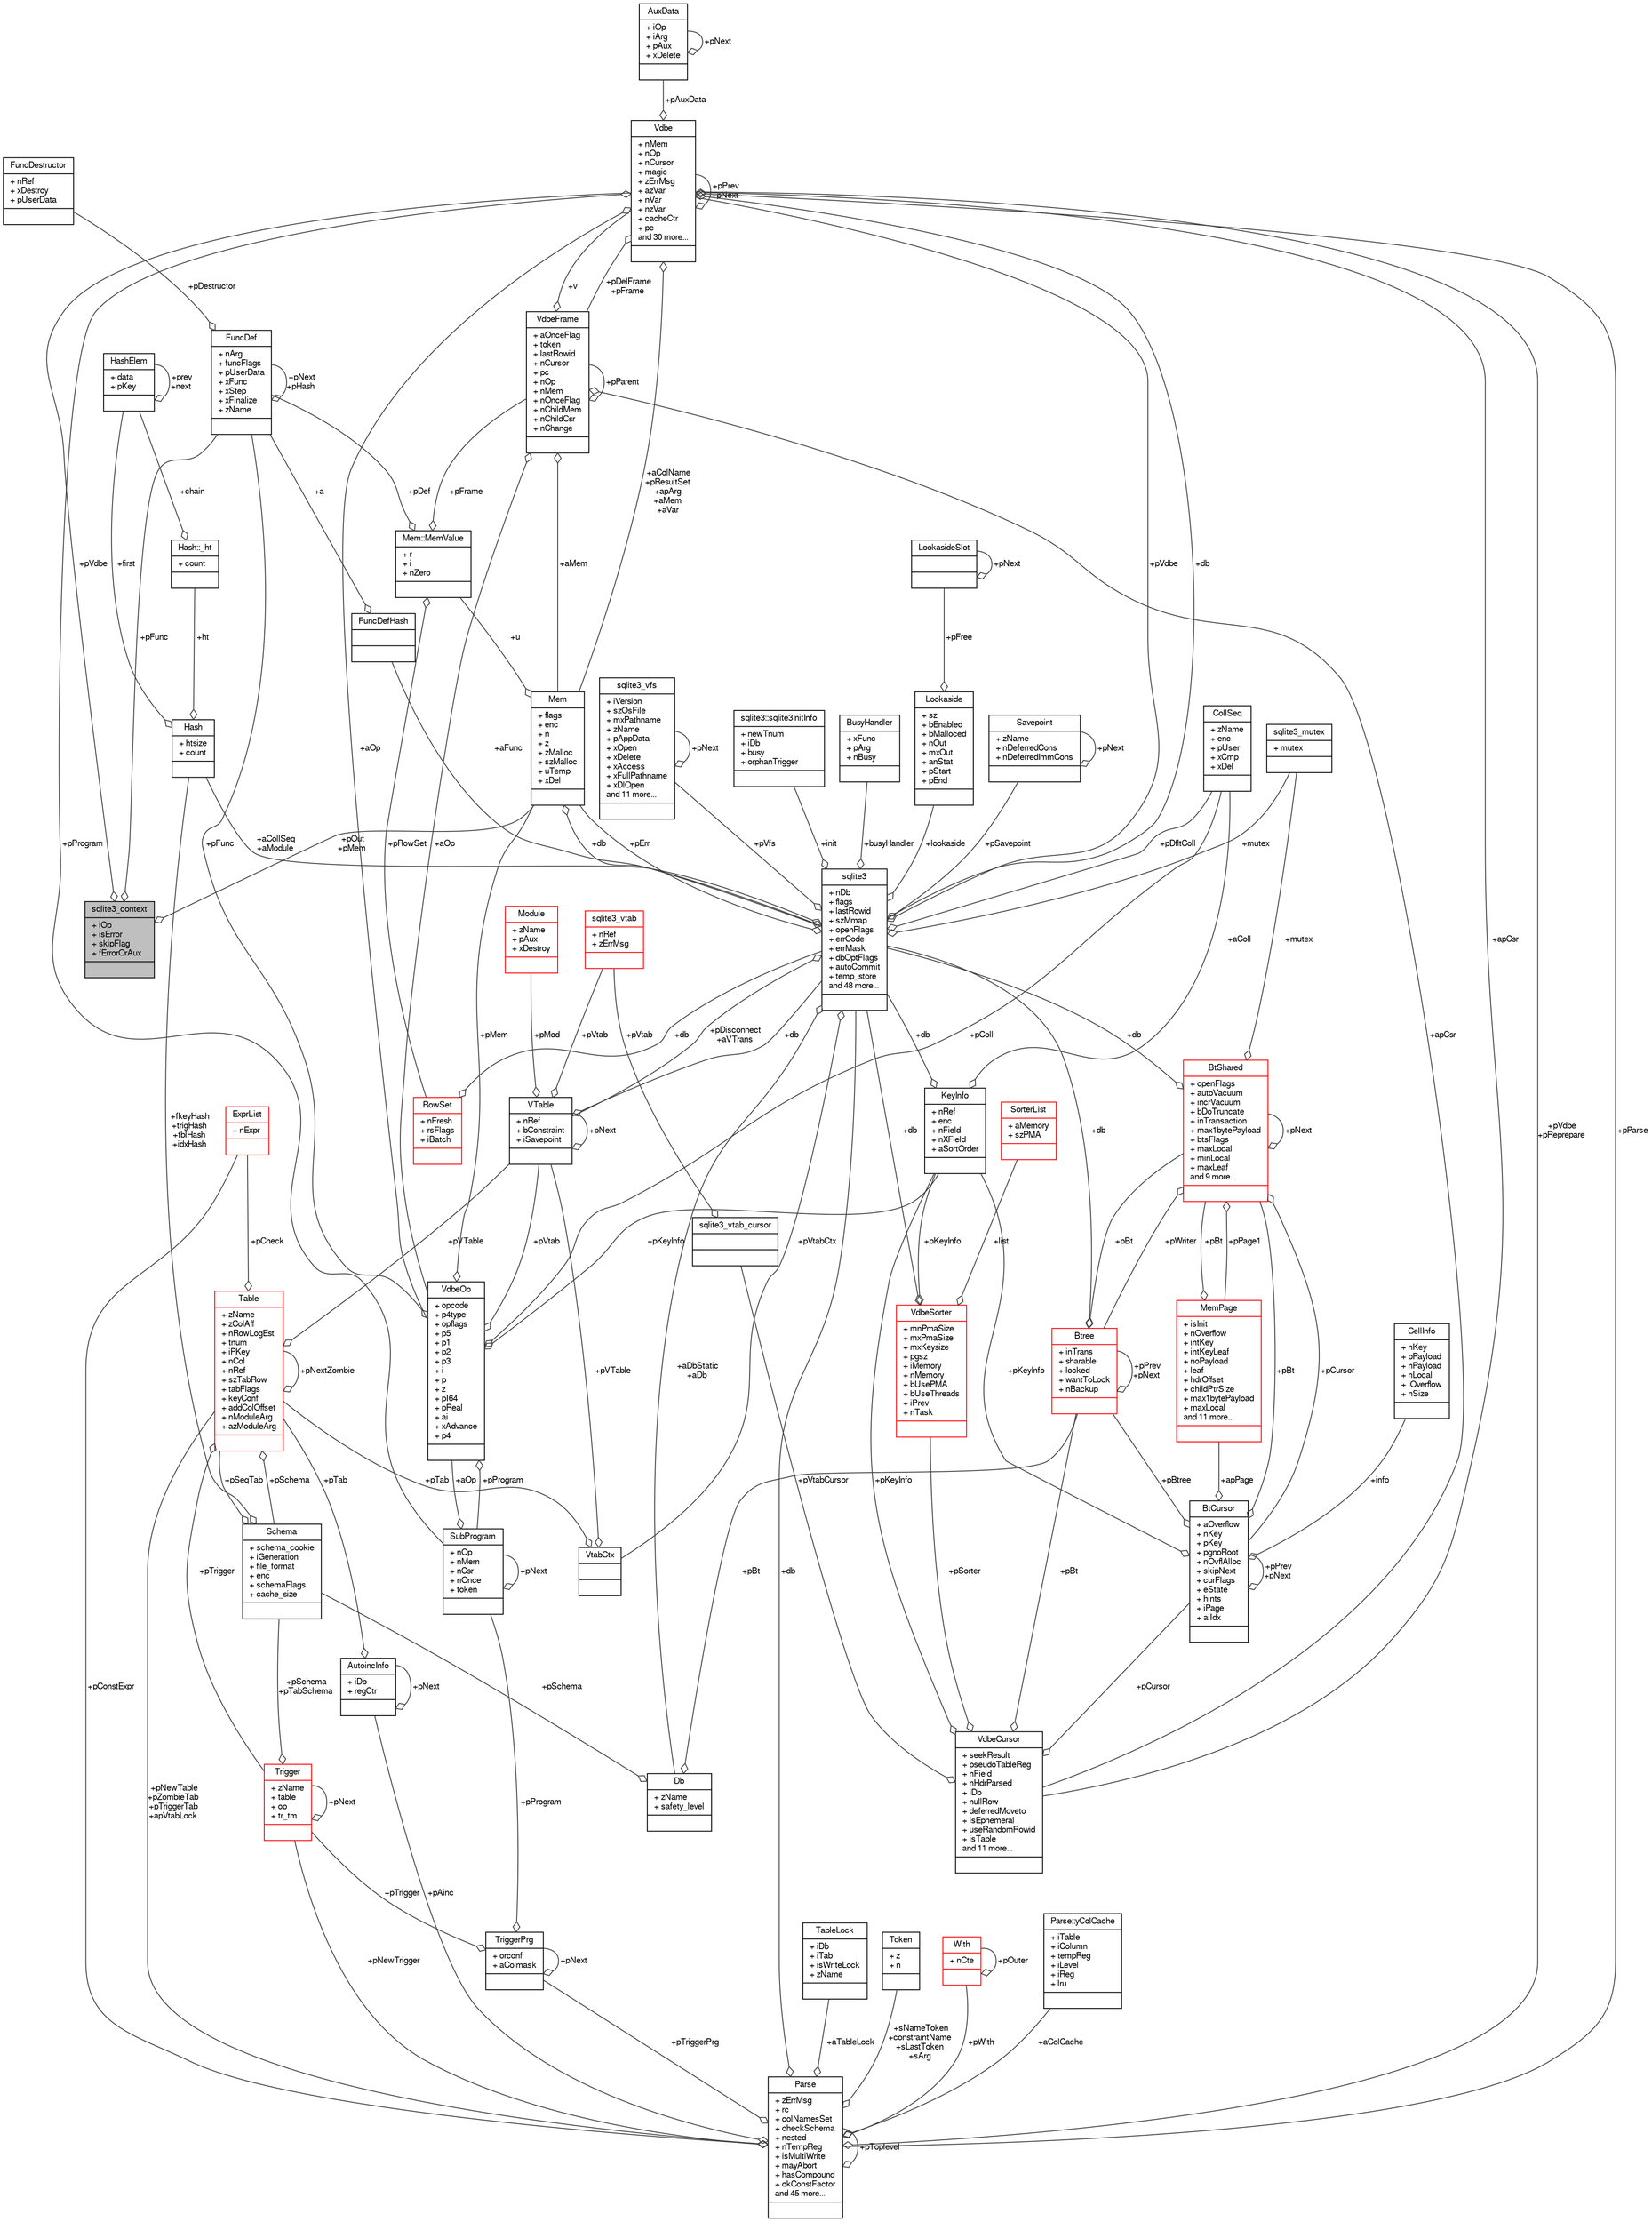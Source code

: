 digraph "sqlite3_context"
{
  edge [fontname="FreeSans",fontsize="10",labelfontname="FreeSans",labelfontsize="10"];
  node [fontname="FreeSans",fontsize="10",shape=record];
  Node1 [label="{sqlite3_context\n|+ iOp\l+ isError\l+ skipFlag\l+ fErrorOrAux\l|}",height=0.2,width=0.4,color="black", fillcolor="grey75", style="filled", fontcolor="black"];
  Node2 -> Node1 [color="grey25",fontsize="10",style="solid",label=" +pVdbe" ,arrowhead="odiamond",fontname="FreeSans"];
  Node2 [label="{Vdbe\n|+ nMem\l+ nOp\l+ nCursor\l+ magic\l+ zErrMsg\l+ azVar\l+ nVar\l+ nzVar\l+ cacheCtr\l+ pc\land 30 more...\l|}",height=0.2,width=0.4,color="black", fillcolor="white", style="filled",URL="$structVdbe.html"];
  Node2 -> Node2 [color="grey25",fontsize="10",style="solid",label=" +pPrev\n+pNext" ,arrowhead="odiamond",fontname="FreeSans"];
  Node3 -> Node2 [color="grey25",fontsize="10",style="solid",label=" +aColName\n+pResultSet\n+apArg\n+aMem\n+aVar" ,arrowhead="odiamond",fontname="FreeSans"];
  Node3 [label="{Mem\n|+ flags\l+ enc\l+ n\l+ z\l+ zMalloc\l+ szMalloc\l+ uTemp\l+ xDel\l|}",height=0.2,width=0.4,color="black", fillcolor="white", style="filled",URL="$structMem.html"];
  Node4 -> Node3 [color="grey25",fontsize="10",style="solid",label=" +u" ,arrowhead="odiamond",fontname="FreeSans"];
  Node4 [label="{Mem::MemValue\n|+ r\l+ i\l+ nZero\l|}",height=0.2,width=0.4,color="black", fillcolor="white", style="filled",URL="$unionMem_1_1MemValue.html"];
  Node5 -> Node4 [color="grey25",fontsize="10",style="solid",label=" +pFrame" ,arrowhead="odiamond",fontname="FreeSans"];
  Node5 [label="{VdbeFrame\n|+ aOnceFlag\l+ token\l+ lastRowid\l+ nCursor\l+ pc\l+ nOp\l+ nMem\l+ nOnceFlag\l+ nChildMem\l+ nChildCsr\l+ nChange\l|}",height=0.2,width=0.4,color="black", fillcolor="white", style="filled",URL="$structVdbeFrame.html"];
  Node3 -> Node5 [color="grey25",fontsize="10",style="solid",label=" +aMem" ,arrowhead="odiamond",fontname="FreeSans"];
  Node2 -> Node5 [color="grey25",fontsize="10",style="solid",label=" +v" ,arrowhead="odiamond",fontname="FreeSans"];
  Node5 -> Node5 [color="grey25",fontsize="10",style="solid",label=" +pParent" ,arrowhead="odiamond",fontname="FreeSans"];
  Node6 -> Node5 [color="grey25",fontsize="10",style="solid",label=" +apCsr" ,arrowhead="odiamond",fontname="FreeSans"];
  Node6 [label="{VdbeCursor\n|+ seekResult\l+ pseudoTableReg\l+ nField\l+ nHdrParsed\l+ iDb\l+ nullRow\l+ deferredMoveto\l+ isEphemeral\l+ useRandomRowid\l+ isTable\land 11 more...\l|}",height=0.2,width=0.4,color="black", fillcolor="white", style="filled",URL="$structVdbeCursor.html"];
  Node7 -> Node6 [color="grey25",fontsize="10",style="solid",label=" +pCursor" ,arrowhead="odiamond",fontname="FreeSans"];
  Node7 [label="{BtCursor\n|+ aOverflow\l+ nKey\l+ pKey\l+ pgnoRoot\l+ nOvflAlloc\l+ skipNext\l+ curFlags\l+ eState\l+ hints\l+ iPage\l+ aiIdx\l|}",height=0.2,width=0.4,color="black", fillcolor="white", style="filled",URL="$structBtCursor.html"];
  Node7 -> Node7 [color="grey25",fontsize="10",style="solid",label=" +pPrev\n+pNext" ,arrowhead="odiamond",fontname="FreeSans"];
  Node8 -> Node7 [color="grey25",fontsize="10",style="solid",label=" +info" ,arrowhead="odiamond",fontname="FreeSans"];
  Node8 [label="{CellInfo\n|+ nKey\l+ pPayload\l+ nPayload\l+ nLocal\l+ iOverflow\l+ nSize\l|}",height=0.2,width=0.4,color="black", fillcolor="white", style="filled",URL="$structCellInfo.html"];
  Node9 -> Node7 [color="grey25",fontsize="10",style="solid",label=" +pBt" ,arrowhead="odiamond",fontname="FreeSans"];
  Node9 [label="{BtShared\n|+ openFlags\l+ autoVacuum\l+ incrVacuum\l+ bDoTruncate\l+ inTransaction\l+ max1bytePayload\l+ btsFlags\l+ maxLocal\l+ minLocal\l+ maxLeaf\land 9 more...\l|}",height=0.2,width=0.4,color="red", fillcolor="white", style="filled",URL="$structBtShared.html"];
  Node7 -> Node9 [color="grey25",fontsize="10",style="solid",label=" +pCursor" ,arrowhead="odiamond",fontname="FreeSans"];
  Node9 -> Node9 [color="grey25",fontsize="10",style="solid",label=" +pNext" ,arrowhead="odiamond",fontname="FreeSans"];
  Node10 -> Node9 [color="grey25",fontsize="10",style="solid",label=" +db" ,arrowhead="odiamond",fontname="FreeSans"];
  Node10 [label="{sqlite3\n|+ nDb\l+ flags\l+ lastRowid\l+ szMmap\l+ openFlags\l+ errCode\l+ errMask\l+ dbOptFlags\l+ autoCommit\l+ temp_store\land 48 more...\l|}",height=0.2,width=0.4,color="black", fillcolor="white", style="filled",URL="$structsqlite3.html"];
  Node3 -> Node10 [color="grey25",fontsize="10",style="solid",label=" +pErr" ,arrowhead="odiamond",fontname="FreeSans"];
  Node2 -> Node10 [color="grey25",fontsize="10",style="solid",label=" +pVdbe" ,arrowhead="odiamond",fontname="FreeSans"];
  Node11 -> Node10 [color="grey25",fontsize="10",style="solid",label=" +pSavepoint" ,arrowhead="odiamond",fontname="FreeSans"];
  Node11 [label="{Savepoint\n|+ zName\l+ nDeferredCons\l+ nDeferredImmCons\l|}",height=0.2,width=0.4,color="black", fillcolor="white", style="filled",URL="$structSavepoint.html"];
  Node11 -> Node11 [color="grey25",fontsize="10",style="solid",label=" +pNext" ,arrowhead="odiamond",fontname="FreeSans"];
  Node12 -> Node10 [color="grey25",fontsize="10",style="solid",label=" +aFunc" ,arrowhead="odiamond",fontname="FreeSans"];
  Node12 [label="{FuncDefHash\n||}",height=0.2,width=0.4,color="black", fillcolor="white", style="filled",URL="$structFuncDefHash.html"];
  Node13 -> Node12 [color="grey25",fontsize="10",style="solid",label=" +a" ,arrowhead="odiamond",fontname="FreeSans"];
  Node13 [label="{FuncDef\n|+ nArg\l+ funcFlags\l+ pUserData\l+ xFunc\l+ xStep\l+ xFinalize\l+ zName\l|}",height=0.2,width=0.4,color="black", fillcolor="white", style="filled",URL="$structFuncDef.html"];
  Node14 -> Node13 [color="grey25",fontsize="10",style="solid",label=" +pDestructor" ,arrowhead="odiamond",fontname="FreeSans"];
  Node14 [label="{FuncDestructor\n|+ nRef\l+ xDestroy\l+ pUserData\l|}",height=0.2,width=0.4,color="black", fillcolor="white", style="filled",URL="$structFuncDestructor.html"];
  Node13 -> Node13 [color="grey25",fontsize="10",style="solid",label=" +pNext\n+pHash" ,arrowhead="odiamond",fontname="FreeSans"];
  Node15 -> Node10 [color="grey25",fontsize="10",style="solid",label=" +lookaside" ,arrowhead="odiamond",fontname="FreeSans"];
  Node15 [label="{Lookaside\n|+ sz\l+ bEnabled\l+ bMalloced\l+ nOut\l+ mxOut\l+ anStat\l+ pStart\l+ pEnd\l|}",height=0.2,width=0.4,color="black", fillcolor="white", style="filled",URL="$structLookaside.html"];
  Node16 -> Node15 [color="grey25",fontsize="10",style="solid",label=" +pFree" ,arrowhead="odiamond",fontname="FreeSans"];
  Node16 [label="{LookasideSlot\n||}",height=0.2,width=0.4,color="black", fillcolor="white", style="filled",URL="$structLookasideSlot.html"];
  Node16 -> Node16 [color="grey25",fontsize="10",style="solid",label=" +pNext" ,arrowhead="odiamond",fontname="FreeSans"];
  Node17 -> Node10 [color="grey25",fontsize="10",style="solid",label=" +mutex" ,arrowhead="odiamond",fontname="FreeSans"];
  Node17 [label="{sqlite3_mutex\n|+ mutex\l|}",height=0.2,width=0.4,color="black", fillcolor="white", style="filled",URL="$structsqlite3__mutex.html"];
  Node18 -> Node10 [color="grey25",fontsize="10",style="solid",label=" +pVfs" ,arrowhead="odiamond",fontname="FreeSans"];
  Node18 [label="{sqlite3_vfs\n|+ iVersion\l+ szOsFile\l+ mxPathname\l+ zName\l+ pAppData\l+ xOpen\l+ xDelete\l+ xAccess\l+ xFullPathname\l+ xDlOpen\land 11 more...\l|}",height=0.2,width=0.4,color="black", fillcolor="white", style="filled",URL="$structsqlite3__vfs.html"];
  Node18 -> Node18 [color="grey25",fontsize="10",style="solid",label=" +pNext" ,arrowhead="odiamond",fontname="FreeSans"];
  Node19 -> Node10 [color="grey25",fontsize="10",style="solid",label=" +init" ,arrowhead="odiamond",fontname="FreeSans"];
  Node19 [label="{sqlite3::sqlite3InitInfo\n|+ newTnum\l+ iDb\l+ busy\l+ orphanTrigger\l|}",height=0.2,width=0.4,color="black", fillcolor="white", style="filled",URL="$structsqlite3_1_1sqlite3InitInfo.html"];
  Node20 -> Node10 [color="grey25",fontsize="10",style="solid",label=" +busyHandler" ,arrowhead="odiamond",fontname="FreeSans"];
  Node20 [label="{BusyHandler\n|+ xFunc\l+ pArg\l+ nBusy\l|}",height=0.2,width=0.4,color="black", fillcolor="white", style="filled",URL="$structBusyHandler.html"];
  Node21 -> Node10 [color="grey25",fontsize="10",style="solid",label=" +pVtabCtx" ,arrowhead="odiamond",fontname="FreeSans"];
  Node21 [label="{VtabCtx\n||}",height=0.2,width=0.4,color="black", fillcolor="white", style="filled",URL="$structVtabCtx.html"];
  Node22 -> Node21 [color="grey25",fontsize="10",style="solid",label=" +pVTable" ,arrowhead="odiamond",fontname="FreeSans"];
  Node22 [label="{VTable\n|+ nRef\l+ bConstraint\l+ iSavepoint\l|}",height=0.2,width=0.4,color="black", fillcolor="white", style="filled",URL="$structVTable.html"];
  Node10 -> Node22 [color="grey25",fontsize="10",style="solid",label=" +db" ,arrowhead="odiamond",fontname="FreeSans"];
  Node22 -> Node22 [color="grey25",fontsize="10",style="solid",label=" +pNext" ,arrowhead="odiamond",fontname="FreeSans"];
  Node23 -> Node22 [color="grey25",fontsize="10",style="solid",label=" +pMod" ,arrowhead="odiamond",fontname="FreeSans"];
  Node23 [label="{Module\n|+ zName\l+ pAux\l+ xDestroy\l|}",height=0.2,width=0.4,color="red", fillcolor="white", style="filled",URL="$structModule.html"];
  Node25 -> Node22 [color="grey25",fontsize="10",style="solid",label=" +pVtab" ,arrowhead="odiamond",fontname="FreeSans"];
  Node25 [label="{sqlite3_vtab\n|+ nRef\l+ zErrMsg\l|}",height=0.2,width=0.4,color="red", fillcolor="white", style="filled",URL="$structsqlite3__vtab.html"];
  Node26 -> Node21 [color="grey25",fontsize="10",style="solid",label=" +pTab" ,arrowhead="odiamond",fontname="FreeSans"];
  Node26 [label="{Table\n|+ zName\l+ zColAff\l+ nRowLogEst\l+ tnum\l+ iPKey\l+ nCol\l+ nRef\l+ szTabRow\l+ tabFlags\l+ keyConf\l+ addColOffset\l+ nModuleArg\l+ azModuleArg\l|}",height=0.2,width=0.4,color="red", fillcolor="white", style="filled",URL="$structTable.html"];
  Node27 -> Node26 [color="grey25",fontsize="10",style="solid",label=" +pSchema" ,arrowhead="odiamond",fontname="FreeSans"];
  Node27 [label="{Schema\n|+ schema_cookie\l+ iGeneration\l+ file_format\l+ enc\l+ schemaFlags\l+ cache_size\l|}",height=0.2,width=0.4,color="black", fillcolor="white", style="filled",URL="$structSchema.html"];
  Node26 -> Node27 [color="grey25",fontsize="10",style="solid",label=" +pSeqTab" ,arrowhead="odiamond",fontname="FreeSans"];
  Node28 -> Node27 [color="grey25",fontsize="10",style="solid",label=" +fkeyHash\n+trigHash\n+tblHash\n+idxHash" ,arrowhead="odiamond",fontname="FreeSans"];
  Node28 [label="{Hash\n|+ htsize\l+ count\l|}",height=0.2,width=0.4,color="black", fillcolor="white", style="filled",URL="$structHash.html"];
  Node29 -> Node28 [color="grey25",fontsize="10",style="solid",label=" +ht" ,arrowhead="odiamond",fontname="FreeSans"];
  Node29 [label="{Hash::_ht\n|+ count\l|}",height=0.2,width=0.4,color="black", fillcolor="white", style="filled",URL="$structHash_1_1__ht.html"];
  Node30 -> Node29 [color="grey25",fontsize="10",style="solid",label=" +chain" ,arrowhead="odiamond",fontname="FreeSans"];
  Node30 [label="{HashElem\n|+ data\l+ pKey\l|}",height=0.2,width=0.4,color="black", fillcolor="white", style="filled",URL="$structHashElem.html"];
  Node30 -> Node30 [color="grey25",fontsize="10",style="solid",label=" +prev\n+next" ,arrowhead="odiamond",fontname="FreeSans"];
  Node30 -> Node28 [color="grey25",fontsize="10",style="solid",label=" +first" ,arrowhead="odiamond",fontname="FreeSans"];
  Node22 -> Node26 [color="grey25",fontsize="10",style="solid",label=" +pVTable" ,arrowhead="odiamond",fontname="FreeSans"];
  Node26 -> Node26 [color="grey25",fontsize="10",style="solid",label=" +pNextZombie" ,arrowhead="odiamond",fontname="FreeSans"];
  Node50 -> Node26 [color="grey25",fontsize="10",style="solid",label=" +pTrigger" ,arrowhead="odiamond",fontname="FreeSans"];
  Node50 [label="{Trigger\n|+ zName\l+ table\l+ op\l+ tr_tm\l|}",height=0.2,width=0.4,color="red", fillcolor="white", style="filled",URL="$structTrigger.html"];
  Node27 -> Node50 [color="grey25",fontsize="10",style="solid",label=" +pSchema\n+pTabSchema" ,arrowhead="odiamond",fontname="FreeSans"];
  Node50 -> Node50 [color="grey25",fontsize="10",style="solid",label=" +pNext" ,arrowhead="odiamond",fontname="FreeSans"];
  Node36 -> Node26 [color="grey25",fontsize="10",style="solid",label=" +pCheck" ,arrowhead="odiamond",fontname="FreeSans"];
  Node36 [label="{ExprList\n|+ nExpr\l|}",height=0.2,width=0.4,color="red", fillcolor="white", style="filled",URL="$structExprList.html"];
  Node47 -> Node10 [color="grey25",fontsize="10",style="solid",label=" +pDfltColl" ,arrowhead="odiamond",fontname="FreeSans"];
  Node47 [label="{CollSeq\n|+ zName\l+ enc\l+ pUser\l+ xCmp\l+ xDel\l|}",height=0.2,width=0.4,color="black", fillcolor="white", style="filled",URL="$structCollSeq.html"];
  Node22 -> Node10 [color="grey25",fontsize="10",style="solid",label=" +pDisconnect\n+aVTrans" ,arrowhead="odiamond",fontname="FreeSans"];
  Node53 -> Node10 [color="grey25",fontsize="10",style="solid",label=" +aDbStatic\n+aDb" ,arrowhead="odiamond",fontname="FreeSans"];
  Node53 [label="{Db\n|+ zName\l+ safety_level\l|}",height=0.2,width=0.4,color="black", fillcolor="white", style="filled",URL="$structDb.html"];
  Node27 -> Node53 [color="grey25",fontsize="10",style="solid",label=" +pSchema" ,arrowhead="odiamond",fontname="FreeSans"];
  Node54 -> Node53 [color="grey25",fontsize="10",style="solid",label=" +pBt" ,arrowhead="odiamond",fontname="FreeSans"];
  Node54 [label="{Btree\n|+ inTrans\l+ sharable\l+ locked\l+ wantToLock\l+ nBackup\l|}",height=0.2,width=0.4,color="red", fillcolor="white", style="filled",URL="$structBtree.html"];
  Node9 -> Node54 [color="grey25",fontsize="10",style="solid",label=" +pBt" ,arrowhead="odiamond",fontname="FreeSans"];
  Node10 -> Node54 [color="grey25",fontsize="10",style="solid",label=" +db" ,arrowhead="odiamond",fontname="FreeSans"];
  Node54 -> Node54 [color="grey25",fontsize="10",style="solid",label=" +pPrev\n+pNext" ,arrowhead="odiamond",fontname="FreeSans"];
  Node28 -> Node10 [color="grey25",fontsize="10",style="solid",label=" +aCollSeq\n+aModule" ,arrowhead="odiamond",fontname="FreeSans"];
  Node17 -> Node9 [color="grey25",fontsize="10",style="solid",label=" +mutex" ,arrowhead="odiamond",fontname="FreeSans"];
  Node57 -> Node9 [color="grey25",fontsize="10",style="solid",label=" +pPage1" ,arrowhead="odiamond",fontname="FreeSans"];
  Node57 [label="{MemPage\n|+ isInit\l+ nOverflow\l+ intKey\l+ intKeyLeaf\l+ noPayload\l+ leaf\l+ hdrOffset\l+ childPtrSize\l+ max1bytePayload\l+ maxLocal\land 11 more...\l|}",height=0.2,width=0.4,color="red", fillcolor="white", style="filled",URL="$structMemPage.html"];
  Node9 -> Node57 [color="grey25",fontsize="10",style="solid",label=" +pBt" ,arrowhead="odiamond",fontname="FreeSans"];
  Node54 -> Node9 [color="grey25",fontsize="10",style="solid",label=" +pWriter" ,arrowhead="odiamond",fontname="FreeSans"];
  Node57 -> Node7 [color="grey25",fontsize="10",style="solid",label=" +apPage" ,arrowhead="odiamond",fontname="FreeSans"];
  Node46 -> Node7 [color="grey25",fontsize="10",style="solid",label=" +pKeyInfo" ,arrowhead="odiamond",fontname="FreeSans"];
  Node46 [label="{KeyInfo\n|+ nRef\l+ enc\l+ nField\l+ nXField\l+ aSortOrder\l|}",height=0.2,width=0.4,color="black", fillcolor="white", style="filled",URL="$structKeyInfo.html"];
  Node10 -> Node46 [color="grey25",fontsize="10",style="solid",label=" +db" ,arrowhead="odiamond",fontname="FreeSans"];
  Node47 -> Node46 [color="grey25",fontsize="10",style="solid",label=" +aColl" ,arrowhead="odiamond",fontname="FreeSans"];
  Node54 -> Node7 [color="grey25",fontsize="10",style="solid",label=" +pBtree" ,arrowhead="odiamond",fontname="FreeSans"];
  Node68 -> Node6 [color="grey25",fontsize="10",style="solid",label=" +pVtabCursor" ,arrowhead="odiamond",fontname="FreeSans"];
  Node68 [label="{sqlite3_vtab_cursor\n||}",height=0.2,width=0.4,color="black", fillcolor="white", style="filled",URL="$structsqlite3__vtab__cursor.html"];
  Node25 -> Node68 [color="grey25",fontsize="10",style="solid",label=" +pVtab" ,arrowhead="odiamond",fontname="FreeSans"];
  Node69 -> Node6 [color="grey25",fontsize="10",style="solid",label=" +pSorter" ,arrowhead="odiamond",fontname="FreeSans"];
  Node69 [label="{VdbeSorter\n|+ mnPmaSize\l+ mxPmaSize\l+ mxKeysize\l+ pgsz\l+ iMemory\l+ nMemory\l+ bUsePMA\l+ bUseThreads\l+ iPrev\l+ nTask\l|}",height=0.2,width=0.4,color="red", fillcolor="white", style="filled",URL="$structVdbeSorter.html"];
  Node70 -> Node69 [color="grey25",fontsize="10",style="solid",label=" +list" ,arrowhead="odiamond",fontname="FreeSans"];
  Node70 [label="{SorterList\n|+ aMemory\l+ szPMA\l|}",height=0.2,width=0.4,color="red", fillcolor="white", style="filled",URL="$structSorterList.html"];
  Node10 -> Node69 [color="grey25",fontsize="10",style="solid",label=" +db" ,arrowhead="odiamond",fontname="FreeSans"];
  Node46 -> Node69 [color="grey25",fontsize="10",style="solid",label=" +pKeyInfo" ,arrowhead="odiamond",fontname="FreeSans"];
  Node46 -> Node6 [color="grey25",fontsize="10",style="solid",label=" +pKeyInfo" ,arrowhead="odiamond",fontname="FreeSans"];
  Node54 -> Node6 [color="grey25",fontsize="10",style="solid",label=" +pBt" ,arrowhead="odiamond",fontname="FreeSans"];
  Node79 -> Node5 [color="grey25",fontsize="10",style="solid",label=" +aOp" ,arrowhead="odiamond",fontname="FreeSans"];
  Node79 [label="{VdbeOp\n|+ opcode\l+ p4type\l+ opflags\l+ p5\l+ p1\l+ p2\l+ p3\l+ i\l+ p\l+ z\l+ pI64\l+ pReal\l+ ai\l+ xAdvance\l+ p4\l|}",height=0.2,width=0.4,color="black", fillcolor="white", style="filled",URL="$structVdbeOp.html"];
  Node3 -> Node79 [color="grey25",fontsize="10",style="solid",label=" +pMem" ,arrowhead="odiamond",fontname="FreeSans"];
  Node47 -> Node79 [color="grey25",fontsize="10",style="solid",label=" +pColl" ,arrowhead="odiamond",fontname="FreeSans"];
  Node22 -> Node79 [color="grey25",fontsize="10",style="solid",label=" +pVtab" ,arrowhead="odiamond",fontname="FreeSans"];
  Node80 -> Node79 [color="grey25",fontsize="10",style="solid",label=" +pProgram" ,arrowhead="odiamond",fontname="FreeSans"];
  Node80 [label="{SubProgram\n|+ nOp\l+ nMem\l+ nCsr\l+ nOnce\l+ token\l|}",height=0.2,width=0.4,color="black", fillcolor="white", style="filled",URL="$structSubProgram.html"];
  Node80 -> Node80 [color="grey25",fontsize="10",style="solid",label=" +pNext" ,arrowhead="odiamond",fontname="FreeSans"];
  Node79 -> Node80 [color="grey25",fontsize="10",style="solid",label=" +aOp" ,arrowhead="odiamond",fontname="FreeSans"];
  Node46 -> Node79 [color="grey25",fontsize="10",style="solid",label=" +pKeyInfo" ,arrowhead="odiamond",fontname="FreeSans"];
  Node13 -> Node79 [color="grey25",fontsize="10",style="solid",label=" +pFunc" ,arrowhead="odiamond",fontname="FreeSans"];
  Node81 -> Node4 [color="grey25",fontsize="10",style="solid",label=" +pRowSet" ,arrowhead="odiamond",fontname="FreeSans"];
  Node81 [label="{RowSet\n|+ nFresh\l+ rsFlags\l+ iBatch\l|}",height=0.2,width=0.4,color="red", fillcolor="white", style="filled",URL="$structRowSet.html"];
  Node10 -> Node81 [color="grey25",fontsize="10",style="solid",label=" +db" ,arrowhead="odiamond",fontname="FreeSans"];
  Node13 -> Node4 [color="grey25",fontsize="10",style="solid",label=" +pDef" ,arrowhead="odiamond",fontname="FreeSans"];
  Node10 -> Node3 [color="grey25",fontsize="10",style="solid",label=" +db" ,arrowhead="odiamond",fontname="FreeSans"];
  Node10 -> Node2 [color="grey25",fontsize="10",style="solid",label=" +db" ,arrowhead="odiamond",fontname="FreeSans"];
  Node5 -> Node2 [color="grey25",fontsize="10",style="solid",label=" +pDelFrame\n+pFrame" ,arrowhead="odiamond",fontname="FreeSans"];
  Node84 -> Node2 [color="grey25",fontsize="10",style="solid",label=" +pAuxData" ,arrowhead="odiamond",fontname="FreeSans"];
  Node84 [label="{AuxData\n|+ iOp\l+ iArg\l+ pAux\l+ xDelete\l|}",height=0.2,width=0.4,color="black", fillcolor="white", style="filled",URL="$structAuxData.html"];
  Node84 -> Node84 [color="grey25",fontsize="10",style="solid",label=" +pNext" ,arrowhead="odiamond",fontname="FreeSans"];
  Node80 -> Node2 [color="grey25",fontsize="10",style="solid",label=" +pProgram" ,arrowhead="odiamond",fontname="FreeSans"];
  Node6 -> Node2 [color="grey25",fontsize="10",style="solid",label=" +apCsr" ,arrowhead="odiamond",fontname="FreeSans"];
  Node85 -> Node2 [color="grey25",fontsize="10",style="solid",label=" +pParse" ,arrowhead="odiamond",fontname="FreeSans"];
  Node85 [label="{Parse\n|+ zErrMsg\l+ rc\l+ colNamesSet\l+ checkSchema\l+ nested\l+ nTempReg\l+ isMultiWrite\l+ mayAbort\l+ hasCompound\l+ okConstFactor\land 45 more...\l|}",height=0.2,width=0.4,color="black", fillcolor="white", style="filled",URL="$structParse.html"];
  Node2 -> Node85 [color="grey25",fontsize="10",style="solid",label=" +pVdbe\n+pReprepare" ,arrowhead="odiamond",fontname="FreeSans"];
  Node10 -> Node85 [color="grey25",fontsize="10",style="solid",label=" +db" ,arrowhead="odiamond",fontname="FreeSans"];
  Node86 -> Node85 [color="grey25",fontsize="10",style="solid",label=" +aTableLock" ,arrowhead="odiamond",fontname="FreeSans"];
  Node86 [label="{TableLock\n|+ iDb\l+ iTab\l+ isWriteLock\l+ zName\l|}",height=0.2,width=0.4,color="black", fillcolor="white", style="filled",URL="$structTableLock.html"];
  Node52 -> Node85 [color="grey25",fontsize="10",style="solid",label=" +sNameToken\n+constraintName\n+sLastToken\n+sArg" ,arrowhead="odiamond",fontname="FreeSans"];
  Node52 [label="{Token\n|+ z\l+ n\l|}",height=0.2,width=0.4,color="black", fillcolor="white", style="filled",URL="$structToken.html"];
  Node39 -> Node85 [color="grey25",fontsize="10",style="solid",label=" +pWith" ,arrowhead="odiamond",fontname="FreeSans"];
  Node39 [label="{With\n|+ nCte\l|}",height=0.2,width=0.4,color="red", fillcolor="white", style="filled",URL="$structWith.html"];
  Node39 -> Node39 [color="grey25",fontsize="10",style="solid",label=" +pOuter" ,arrowhead="odiamond",fontname="FreeSans"];
  Node87 -> Node85 [color="grey25",fontsize="10",style="solid",label=" +aColCache" ,arrowhead="odiamond",fontname="FreeSans"];
  Node87 [label="{Parse::yColCache\n|+ iTable\l+ iColumn\l+ tempReg\l+ iLevel\l+ iReg\l+ lru\l|}",height=0.2,width=0.4,color="black", fillcolor="white", style="filled",URL="$structParse_1_1yColCache.html"];
  Node26 -> Node85 [color="grey25",fontsize="10",style="solid",label=" +pNewTable\n+pZombieTab\n+pTriggerTab\n+apVtabLock" ,arrowhead="odiamond",fontname="FreeSans"];
  Node50 -> Node85 [color="grey25",fontsize="10",style="solid",label=" +pNewTrigger" ,arrowhead="odiamond",fontname="FreeSans"];
  Node88 -> Node85 [color="grey25",fontsize="10",style="solid",label=" +pTriggerPrg" ,arrowhead="odiamond",fontname="FreeSans"];
  Node88 [label="{TriggerPrg\n|+ orconf\l+ aColmask\l|}",height=0.2,width=0.4,color="black", fillcolor="white", style="filled",URL="$structTriggerPrg.html"];
  Node80 -> Node88 [color="grey25",fontsize="10",style="solid",label=" +pProgram" ,arrowhead="odiamond",fontname="FreeSans"];
  Node50 -> Node88 [color="grey25",fontsize="10",style="solid",label=" +pTrigger" ,arrowhead="odiamond",fontname="FreeSans"];
  Node88 -> Node88 [color="grey25",fontsize="10",style="solid",label=" +pNext" ,arrowhead="odiamond",fontname="FreeSans"];
  Node89 -> Node85 [color="grey25",fontsize="10",style="solid",label=" +pAinc" ,arrowhead="odiamond",fontname="FreeSans"];
  Node89 [label="{AutoincInfo\n|+ iDb\l+ regCtr\l|}",height=0.2,width=0.4,color="black", fillcolor="white", style="filled",URL="$structAutoincInfo.html"];
  Node26 -> Node89 [color="grey25",fontsize="10",style="solid",label=" +pTab" ,arrowhead="odiamond",fontname="FreeSans"];
  Node89 -> Node89 [color="grey25",fontsize="10",style="solid",label=" +pNext" ,arrowhead="odiamond",fontname="FreeSans"];
  Node36 -> Node85 [color="grey25",fontsize="10",style="solid",label=" +pConstExpr" ,arrowhead="odiamond",fontname="FreeSans"];
  Node85 -> Node85 [color="grey25",fontsize="10",style="solid",label=" +pToplevel" ,arrowhead="odiamond",fontname="FreeSans"];
  Node79 -> Node2 [color="grey25",fontsize="10",style="solid",label=" +aOp" ,arrowhead="odiamond",fontname="FreeSans"];
  Node3 -> Node1 [color="grey25",fontsize="10",style="solid",label=" +pOut\n+pMem" ,arrowhead="odiamond",fontname="FreeSans"];
  Node13 -> Node1 [color="grey25",fontsize="10",style="solid",label=" +pFunc" ,arrowhead="odiamond",fontname="FreeSans"];
}
